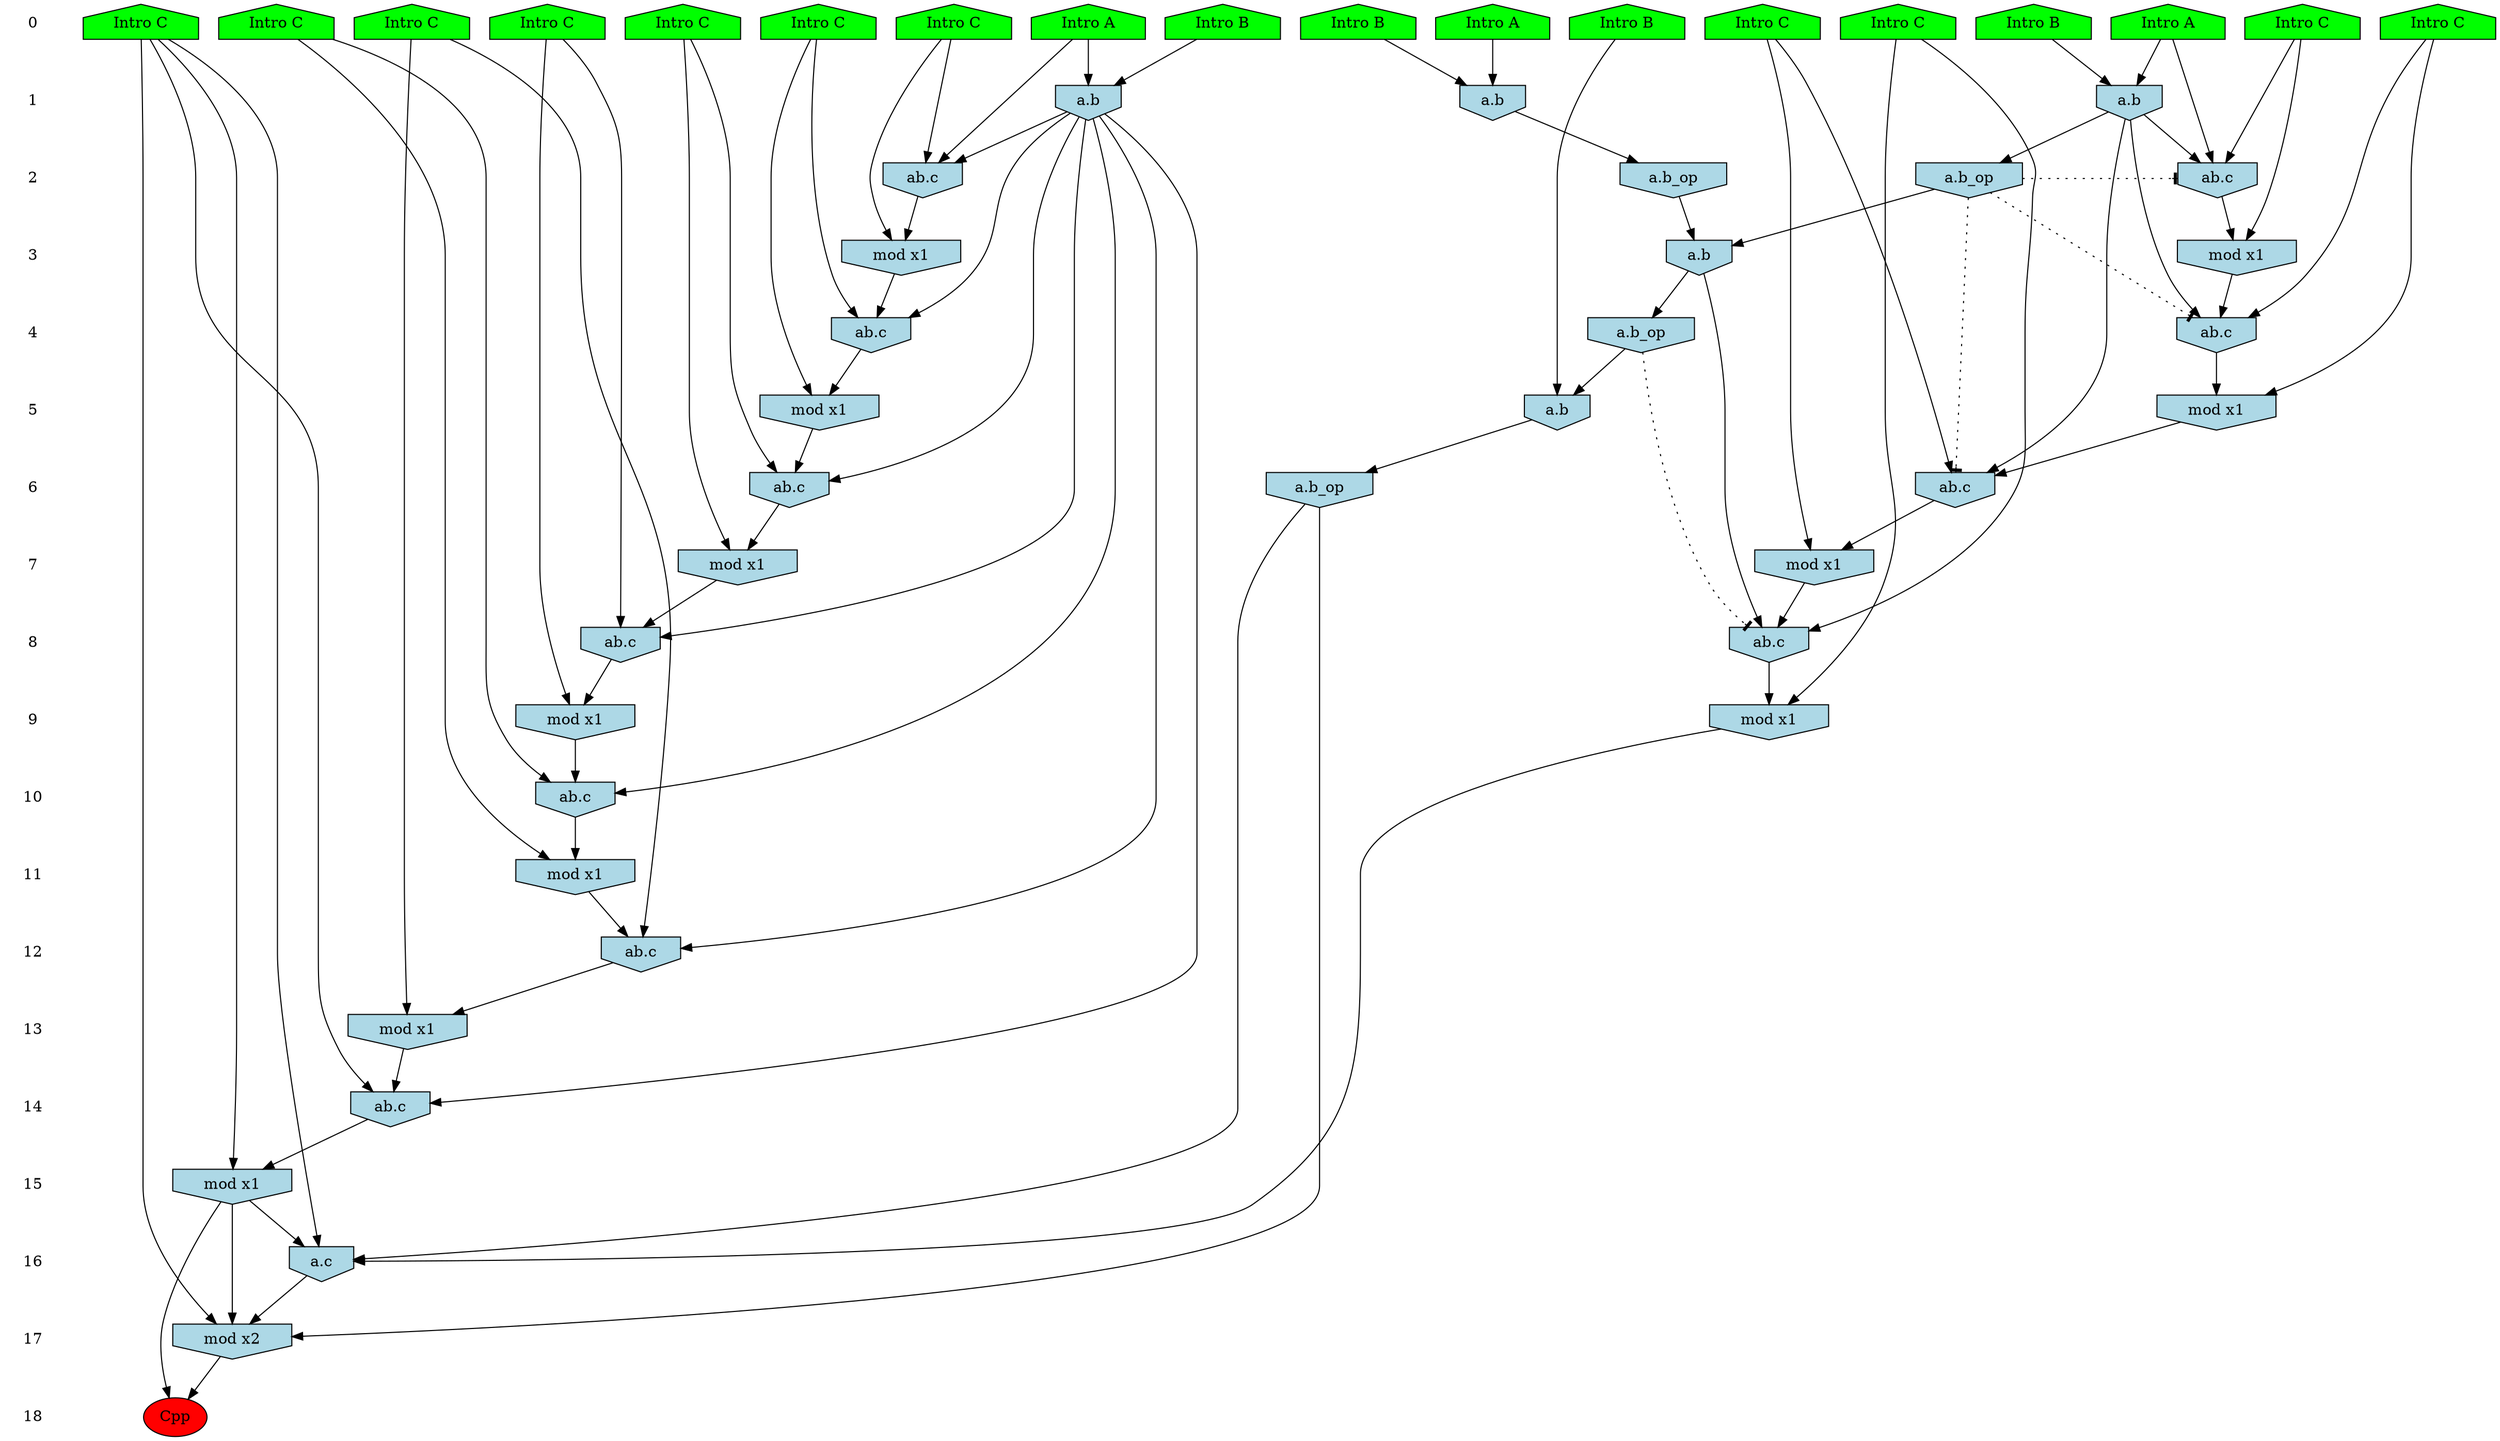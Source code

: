 /* Compression of 1 causal flows obtained in average at 2.109156E+01 t.u */
/* Compressed causal flows were: [3975] */
digraph G{
 ranksep=.5 ; 
{ rank = same ; "0" [shape=plaintext] ; node_1 [label ="Intro A", shape=house, style=filled, fillcolor=green] ;
node_2 [label ="Intro B", shape=house, style=filled, fillcolor=green] ;
node_3 [label ="Intro B", shape=house, style=filled, fillcolor=green] ;
node_4 [label ="Intro A", shape=house, style=filled, fillcolor=green] ;
node_5 [label ="Intro A", shape=house, style=filled, fillcolor=green] ;
node_6 [label ="Intro B", shape=house, style=filled, fillcolor=green] ;
node_7 [label ="Intro B", shape=house, style=filled, fillcolor=green] ;
node_8 [label ="Intro C", shape=house, style=filled, fillcolor=green] ;
node_9 [label ="Intro C", shape=house, style=filled, fillcolor=green] ;
node_10 [label ="Intro C", shape=house, style=filled, fillcolor=green] ;
node_11 [label ="Intro C", shape=house, style=filled, fillcolor=green] ;
node_12 [label ="Intro C", shape=house, style=filled, fillcolor=green] ;
node_13 [label ="Intro C", shape=house, style=filled, fillcolor=green] ;
node_14 [label ="Intro C", shape=house, style=filled, fillcolor=green] ;
node_15 [label ="Intro C", shape=house, style=filled, fillcolor=green] ;
node_16 [label ="Intro C", shape=house, style=filled, fillcolor=green] ;
node_17 [label ="Intro C", shape=house, style=filled, fillcolor=green] ;
node_18 [label ="Intro C", shape=house, style=filled, fillcolor=green] ;
}
{ rank = same ; "1" [shape=plaintext] ; node_19 [label="a.b", shape=invhouse, style=filled, fillcolor = lightblue] ;
node_20 [label="a.b", shape=invhouse, style=filled, fillcolor = lightblue] ;
node_23 [label="a.b", shape=invhouse, style=filled, fillcolor = lightblue] ;
}
{ rank = same ; "2" [shape=plaintext] ; node_21 [label="ab.c", shape=invhouse, style=filled, fillcolor = lightblue] ;
node_24 [label="ab.c", shape=invhouse, style=filled, fillcolor = lightblue] ;
node_35 [label="a.b_op", shape=invhouse, style=filled, fillcolor = lightblue] ;
node_42 [label="a.b_op", shape=invhouse, style=filled, fillcolor = lightblue] ;
}
{ rank = same ; "3" [shape=plaintext] ; node_22 [label="mod x1", shape=invhouse, style=filled, fillcolor = lightblue] ;
node_25 [label="mod x1", shape=invhouse, style=filled, fillcolor = lightblue] ;
node_44 [label="a.b", shape=invhouse, style=filled, fillcolor = lightblue] ;
}
{ rank = same ; "4" [shape=plaintext] ; node_26 [label="ab.c", shape=invhouse, style=filled, fillcolor = lightblue] ;
node_27 [label="ab.c", shape=invhouse, style=filled, fillcolor = lightblue] ;
node_46 [label="a.b_op", shape=invhouse, style=filled, fillcolor = lightblue] ;
}
{ rank = same ; "5" [shape=plaintext] ; node_28 [label="mod x1", shape=invhouse, style=filled, fillcolor = lightblue] ;
node_31 [label="mod x1", shape=invhouse, style=filled, fillcolor = lightblue] ;
node_47 [label="a.b", shape=invhouse, style=filled, fillcolor = lightblue] ;
}
{ rank = same ; "6" [shape=plaintext] ; node_29 [label="ab.c", shape=invhouse, style=filled, fillcolor = lightblue] ;
node_32 [label="ab.c", shape=invhouse, style=filled, fillcolor = lightblue] ;
node_49 [label="a.b_op", shape=invhouse, style=filled, fillcolor = lightblue] ;
}
{ rank = same ; "7" [shape=plaintext] ; node_30 [label="mod x1", shape=invhouse, style=filled, fillcolor = lightblue] ;
node_36 [label="mod x1", shape=invhouse, style=filled, fillcolor = lightblue] ;
}
{ rank = same ; "8" [shape=plaintext] ; node_33 [label="ab.c", shape=invhouse, style=filled, fillcolor = lightblue] ;
node_45 [label="ab.c", shape=invhouse, style=filled, fillcolor = lightblue] ;
}
{ rank = same ; "9" [shape=plaintext] ; node_34 [label="mod x1", shape=invhouse, style=filled, fillcolor = lightblue] ;
node_48 [label="mod x1", shape=invhouse, style=filled, fillcolor = lightblue] ;
}
{ rank = same ; "10" [shape=plaintext] ; node_37 [label="ab.c", shape=invhouse, style=filled, fillcolor = lightblue] ;
}
{ rank = same ; "11" [shape=plaintext] ; node_38 [label="mod x1", shape=invhouse, style=filled, fillcolor = lightblue] ;
}
{ rank = same ; "12" [shape=plaintext] ; node_39 [label="ab.c", shape=invhouse, style=filled, fillcolor = lightblue] ;
}
{ rank = same ; "13" [shape=plaintext] ; node_40 [label="mod x1", shape=invhouse, style=filled, fillcolor = lightblue] ;
}
{ rank = same ; "14" [shape=plaintext] ; node_41 [label="ab.c", shape=invhouse, style=filled, fillcolor = lightblue] ;
}
{ rank = same ; "15" [shape=plaintext] ; node_43 [label="mod x1", shape=invhouse, style=filled, fillcolor = lightblue] ;
}
{ rank = same ; "16" [shape=plaintext] ; node_50 [label="a.c", shape=invhouse, style=filled, fillcolor = lightblue] ;
}
{ rank = same ; "17" [shape=plaintext] ; node_51 [label="mod x2", shape=invhouse, style=filled, fillcolor = lightblue] ;
}
{ rank = same ; "18" [shape=plaintext] ; node_52 [label ="Cpp", style=filled, fillcolor=red] ;
}
"0" -> "1" [style="invis"]; 
"1" -> "2" [style="invis"]; 
"2" -> "3" [style="invis"]; 
"3" -> "4" [style="invis"]; 
"4" -> "5" [style="invis"]; 
"5" -> "6" [style="invis"]; 
"6" -> "7" [style="invis"]; 
"7" -> "8" [style="invis"]; 
"8" -> "9" [style="invis"]; 
"9" -> "10" [style="invis"]; 
"10" -> "11" [style="invis"]; 
"11" -> "12" [style="invis"]; 
"12" -> "13" [style="invis"]; 
"13" -> "14" [style="invis"]; 
"14" -> "15" [style="invis"]; 
"15" -> "16" [style="invis"]; 
"16" -> "17" [style="invis"]; 
"17" -> "18" [style="invis"]; 
node_2 -> node_19
node_4 -> node_19
node_5 -> node_20
node_7 -> node_20
node_4 -> node_21
node_9 -> node_21
node_19 -> node_21
node_9 -> node_22
node_21 -> node_22
node_1 -> node_23
node_6 -> node_23
node_1 -> node_24
node_17 -> node_24
node_23 -> node_24
node_17 -> node_25
node_24 -> node_25
node_16 -> node_26
node_23 -> node_26
node_25 -> node_26
node_15 -> node_27
node_19 -> node_27
node_22 -> node_27
node_15 -> node_28
node_27 -> node_28
node_13 -> node_29
node_19 -> node_29
node_28 -> node_29
node_13 -> node_30
node_29 -> node_30
node_16 -> node_31
node_26 -> node_31
node_18 -> node_32
node_23 -> node_32
node_31 -> node_32
node_8 -> node_33
node_19 -> node_33
node_30 -> node_33
node_8 -> node_34
node_33 -> node_34
node_23 -> node_35
node_18 -> node_36
node_32 -> node_36
node_12 -> node_37
node_19 -> node_37
node_34 -> node_37
node_12 -> node_38
node_37 -> node_38
node_10 -> node_39
node_19 -> node_39
node_38 -> node_39
node_10 -> node_40
node_39 -> node_40
node_11 -> node_41
node_19 -> node_41
node_40 -> node_41
node_20 -> node_42
node_11 -> node_43
node_41 -> node_43
node_35 -> node_44
node_42 -> node_44
node_14 -> node_45
node_36 -> node_45
node_44 -> node_45
node_44 -> node_46
node_3 -> node_47
node_46 -> node_47
node_14 -> node_48
node_45 -> node_48
node_47 -> node_49
node_11 -> node_50
node_43 -> node_50
node_48 -> node_50
node_49 -> node_50
node_11 -> node_51
node_43 -> node_51
node_49 -> node_51
node_50 -> node_51
node_43 -> node_52
node_51 -> node_52
node_35 -> node_32 [style=dotted, arrowhead = tee] 
node_35 -> node_26 [style=dotted, arrowhead = tee] 
node_35 -> node_24 [style=dotted, arrowhead = tee] 
node_46 -> node_45 [style=dotted, arrowhead = tee] 
}
/*
 Dot generation time: 0.000202
*/